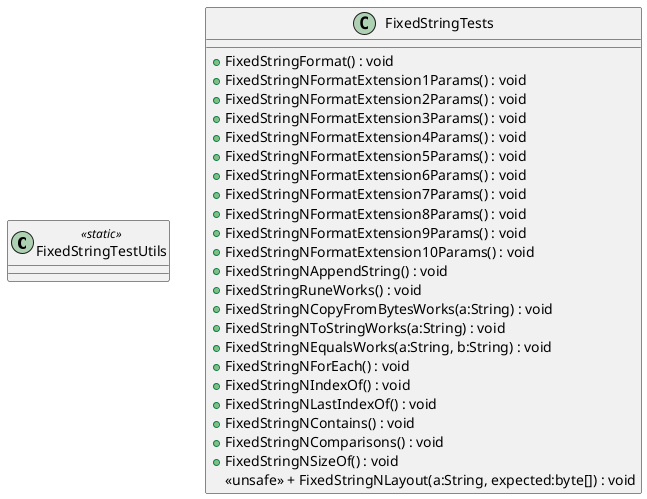 @startuml
class FixedStringTestUtils <<static>> {
}
class FixedStringTests {
    + FixedStringFormat() : void
    + FixedStringNFormatExtension1Params() : void
    + FixedStringNFormatExtension2Params() : void
    + FixedStringNFormatExtension3Params() : void
    + FixedStringNFormatExtension4Params() : void
    + FixedStringNFormatExtension5Params() : void
    + FixedStringNFormatExtension6Params() : void
    + FixedStringNFormatExtension7Params() : void
    + FixedStringNFormatExtension8Params() : void
    + FixedStringNFormatExtension9Params() : void
    + FixedStringNFormatExtension10Params() : void
    + FixedStringNAppendString() : void
    + FixedStringRuneWorks() : void
    + FixedStringNCopyFromBytesWorks(a:String) : void
    + FixedStringNToStringWorks(a:String) : void
    + FixedStringNEqualsWorks(a:String, b:String) : void
    + FixedStringNForEach() : void
    + FixedStringNIndexOf() : void
    + FixedStringNLastIndexOf() : void
    + FixedStringNContains() : void
    + FixedStringNComparisons() : void
    + FixedStringNSizeOf() : void
    <<unsafe>> + FixedStringNLayout(a:String, expected:byte[]) : void
}
@enduml
